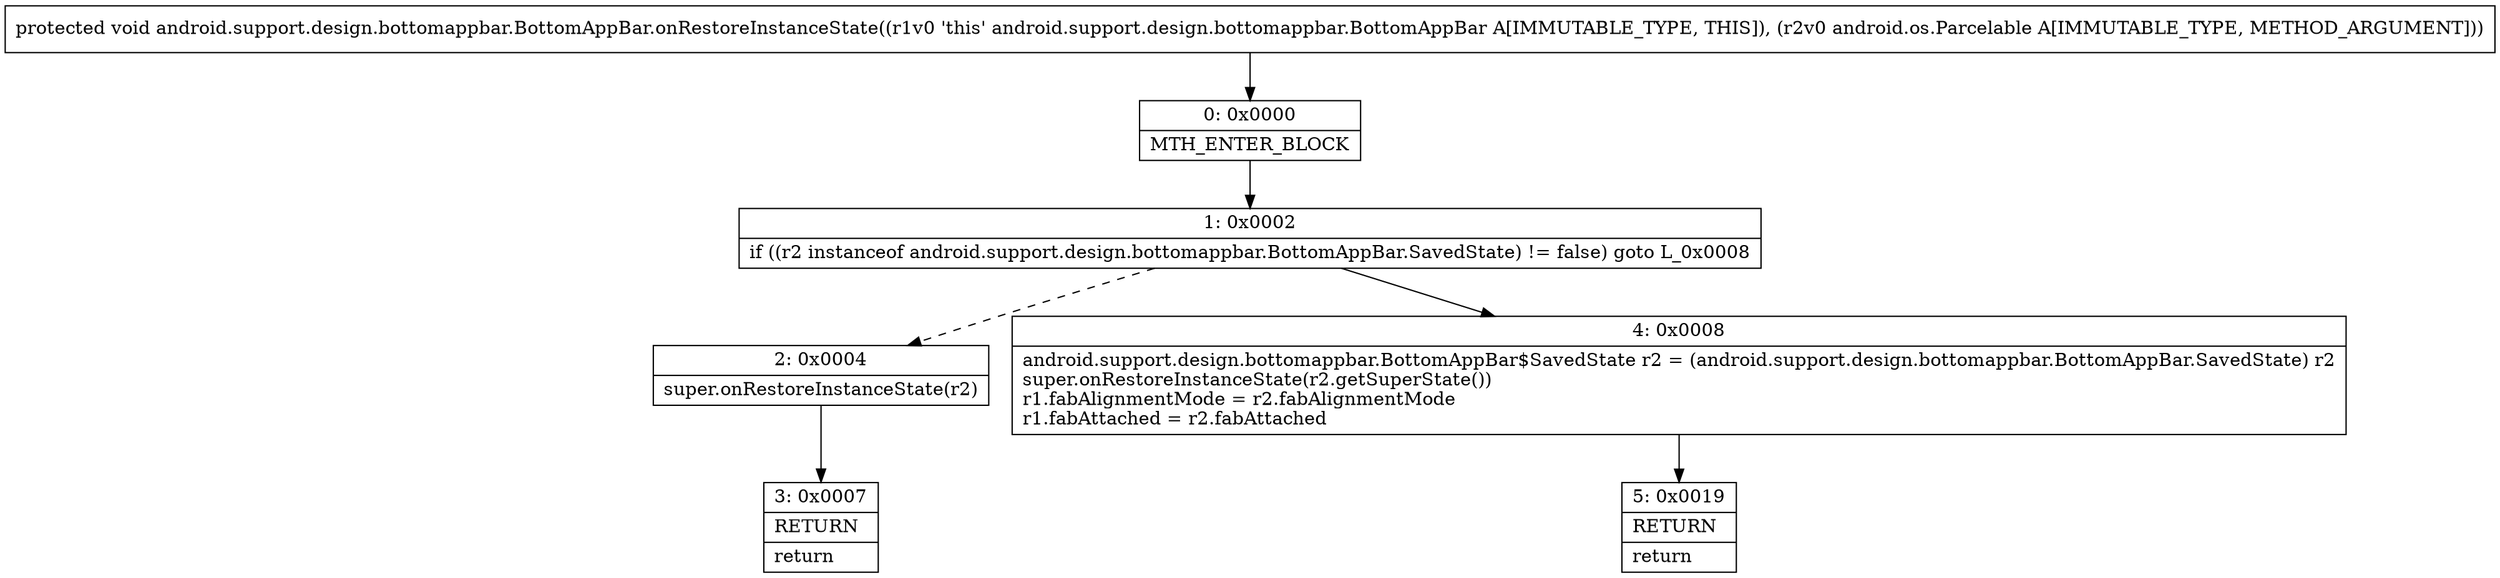 digraph "CFG forandroid.support.design.bottomappbar.BottomAppBar.onRestoreInstanceState(Landroid\/os\/Parcelable;)V" {
Node_0 [shape=record,label="{0\:\ 0x0000|MTH_ENTER_BLOCK\l}"];
Node_1 [shape=record,label="{1\:\ 0x0002|if ((r2 instanceof android.support.design.bottomappbar.BottomAppBar.SavedState) != false) goto L_0x0008\l}"];
Node_2 [shape=record,label="{2\:\ 0x0004|super.onRestoreInstanceState(r2)\l}"];
Node_3 [shape=record,label="{3\:\ 0x0007|RETURN\l|return\l}"];
Node_4 [shape=record,label="{4\:\ 0x0008|android.support.design.bottomappbar.BottomAppBar$SavedState r2 = (android.support.design.bottomappbar.BottomAppBar.SavedState) r2\lsuper.onRestoreInstanceState(r2.getSuperState())\lr1.fabAlignmentMode = r2.fabAlignmentMode\lr1.fabAttached = r2.fabAttached\l}"];
Node_5 [shape=record,label="{5\:\ 0x0019|RETURN\l|return\l}"];
MethodNode[shape=record,label="{protected void android.support.design.bottomappbar.BottomAppBar.onRestoreInstanceState((r1v0 'this' android.support.design.bottomappbar.BottomAppBar A[IMMUTABLE_TYPE, THIS]), (r2v0 android.os.Parcelable A[IMMUTABLE_TYPE, METHOD_ARGUMENT])) }"];
MethodNode -> Node_0;
Node_0 -> Node_1;
Node_1 -> Node_2[style=dashed];
Node_1 -> Node_4;
Node_2 -> Node_3;
Node_4 -> Node_5;
}

